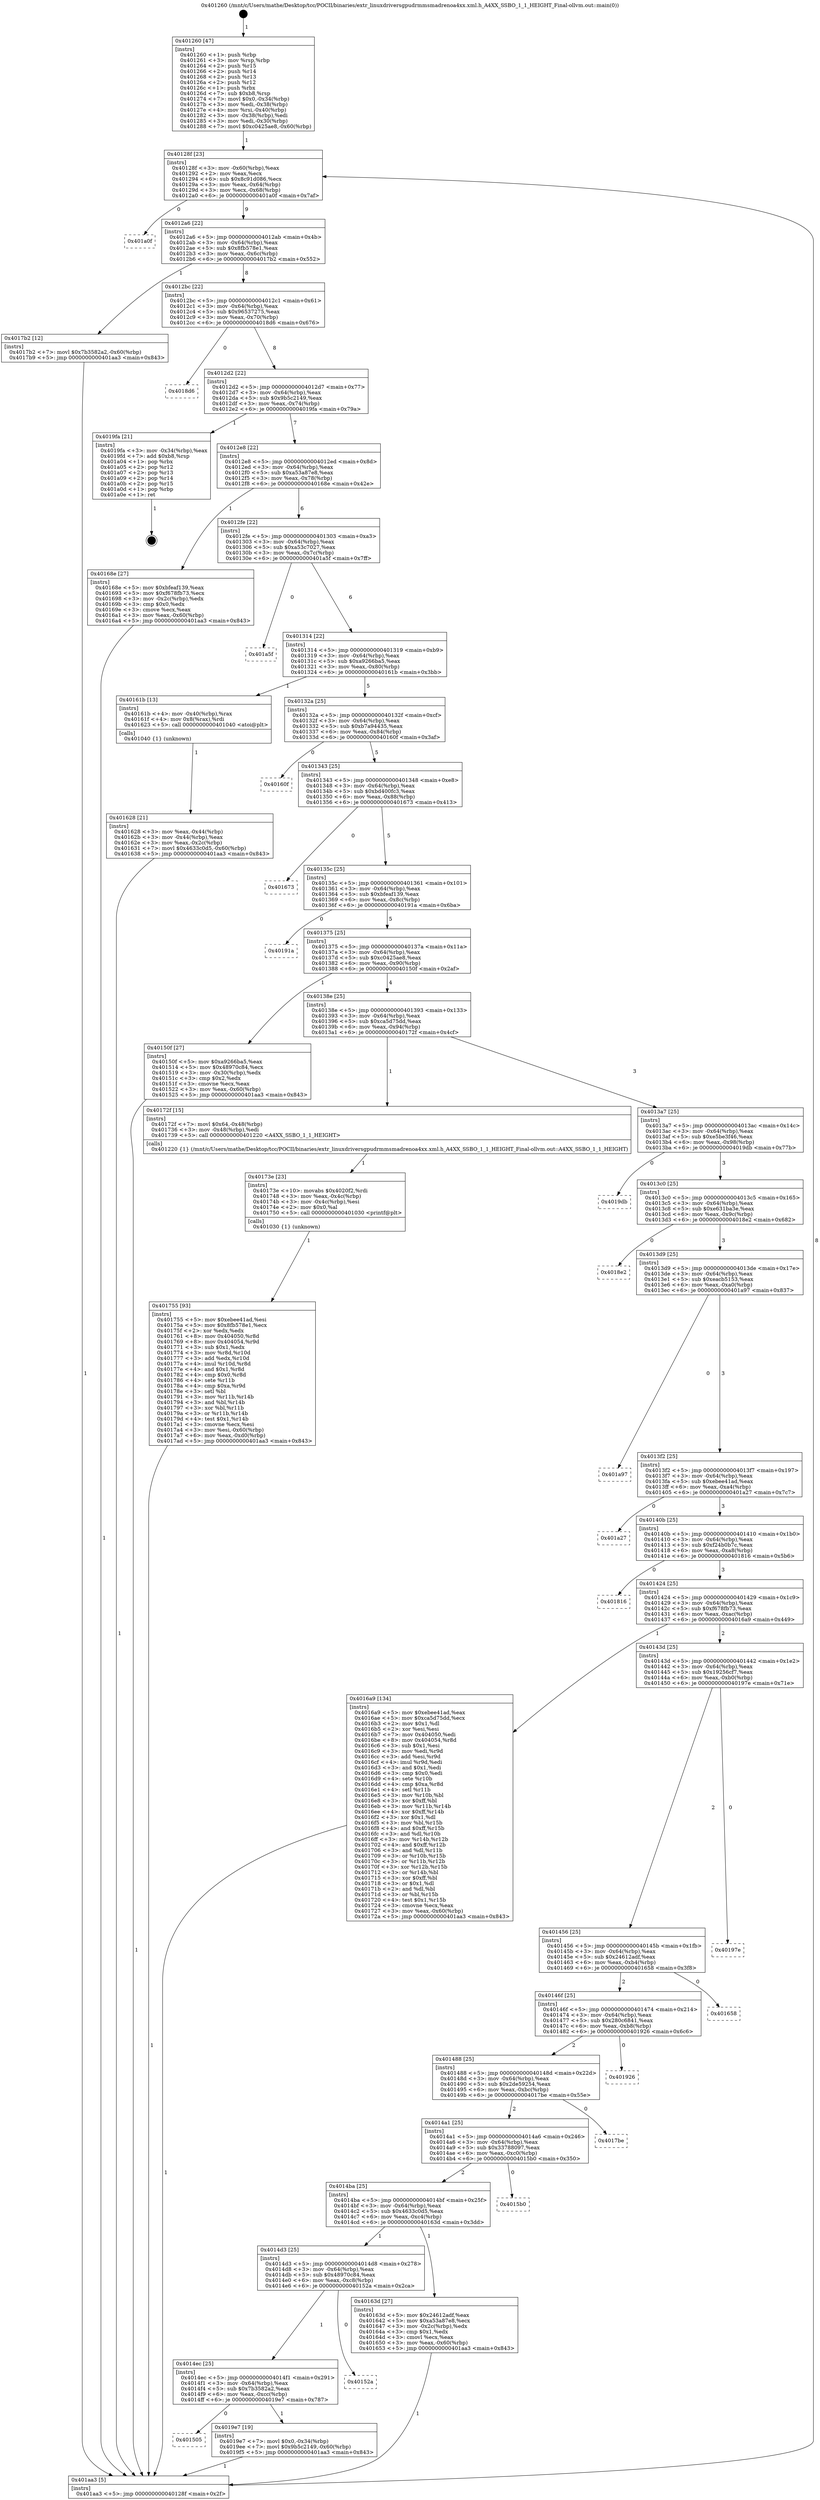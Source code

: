 digraph "0x401260" {
  label = "0x401260 (/mnt/c/Users/mathe/Desktop/tcc/POCII/binaries/extr_linuxdriversgpudrmmsmadrenoa4xx.xml.h_A4XX_SSBO_1_1_HEIGHT_Final-ollvm.out::main(0))"
  labelloc = "t"
  node[shape=record]

  Entry [label="",width=0.3,height=0.3,shape=circle,fillcolor=black,style=filled]
  "0x40128f" [label="{
     0x40128f [23]\l
     | [instrs]\l
     &nbsp;&nbsp;0x40128f \<+3\>: mov -0x60(%rbp),%eax\l
     &nbsp;&nbsp;0x401292 \<+2\>: mov %eax,%ecx\l
     &nbsp;&nbsp;0x401294 \<+6\>: sub $0x8c91d086,%ecx\l
     &nbsp;&nbsp;0x40129a \<+3\>: mov %eax,-0x64(%rbp)\l
     &nbsp;&nbsp;0x40129d \<+3\>: mov %ecx,-0x68(%rbp)\l
     &nbsp;&nbsp;0x4012a0 \<+6\>: je 0000000000401a0f \<main+0x7af\>\l
  }"]
  "0x401a0f" [label="{
     0x401a0f\l
  }", style=dashed]
  "0x4012a6" [label="{
     0x4012a6 [22]\l
     | [instrs]\l
     &nbsp;&nbsp;0x4012a6 \<+5\>: jmp 00000000004012ab \<main+0x4b\>\l
     &nbsp;&nbsp;0x4012ab \<+3\>: mov -0x64(%rbp),%eax\l
     &nbsp;&nbsp;0x4012ae \<+5\>: sub $0x8fb578e1,%eax\l
     &nbsp;&nbsp;0x4012b3 \<+3\>: mov %eax,-0x6c(%rbp)\l
     &nbsp;&nbsp;0x4012b6 \<+6\>: je 00000000004017b2 \<main+0x552\>\l
  }"]
  Exit [label="",width=0.3,height=0.3,shape=circle,fillcolor=black,style=filled,peripheries=2]
  "0x4017b2" [label="{
     0x4017b2 [12]\l
     | [instrs]\l
     &nbsp;&nbsp;0x4017b2 \<+7\>: movl $0x7b3582a2,-0x60(%rbp)\l
     &nbsp;&nbsp;0x4017b9 \<+5\>: jmp 0000000000401aa3 \<main+0x843\>\l
  }"]
  "0x4012bc" [label="{
     0x4012bc [22]\l
     | [instrs]\l
     &nbsp;&nbsp;0x4012bc \<+5\>: jmp 00000000004012c1 \<main+0x61\>\l
     &nbsp;&nbsp;0x4012c1 \<+3\>: mov -0x64(%rbp),%eax\l
     &nbsp;&nbsp;0x4012c4 \<+5\>: sub $0x96537275,%eax\l
     &nbsp;&nbsp;0x4012c9 \<+3\>: mov %eax,-0x70(%rbp)\l
     &nbsp;&nbsp;0x4012cc \<+6\>: je 00000000004018d6 \<main+0x676\>\l
  }"]
  "0x401505" [label="{
     0x401505\l
  }", style=dashed]
  "0x4018d6" [label="{
     0x4018d6\l
  }", style=dashed]
  "0x4012d2" [label="{
     0x4012d2 [22]\l
     | [instrs]\l
     &nbsp;&nbsp;0x4012d2 \<+5\>: jmp 00000000004012d7 \<main+0x77\>\l
     &nbsp;&nbsp;0x4012d7 \<+3\>: mov -0x64(%rbp),%eax\l
     &nbsp;&nbsp;0x4012da \<+5\>: sub $0x9b5c2149,%eax\l
     &nbsp;&nbsp;0x4012df \<+3\>: mov %eax,-0x74(%rbp)\l
     &nbsp;&nbsp;0x4012e2 \<+6\>: je 00000000004019fa \<main+0x79a\>\l
  }"]
  "0x4019e7" [label="{
     0x4019e7 [19]\l
     | [instrs]\l
     &nbsp;&nbsp;0x4019e7 \<+7\>: movl $0x0,-0x34(%rbp)\l
     &nbsp;&nbsp;0x4019ee \<+7\>: movl $0x9b5c2149,-0x60(%rbp)\l
     &nbsp;&nbsp;0x4019f5 \<+5\>: jmp 0000000000401aa3 \<main+0x843\>\l
  }"]
  "0x4019fa" [label="{
     0x4019fa [21]\l
     | [instrs]\l
     &nbsp;&nbsp;0x4019fa \<+3\>: mov -0x34(%rbp),%eax\l
     &nbsp;&nbsp;0x4019fd \<+7\>: add $0xb8,%rsp\l
     &nbsp;&nbsp;0x401a04 \<+1\>: pop %rbx\l
     &nbsp;&nbsp;0x401a05 \<+2\>: pop %r12\l
     &nbsp;&nbsp;0x401a07 \<+2\>: pop %r13\l
     &nbsp;&nbsp;0x401a09 \<+2\>: pop %r14\l
     &nbsp;&nbsp;0x401a0b \<+2\>: pop %r15\l
     &nbsp;&nbsp;0x401a0d \<+1\>: pop %rbp\l
     &nbsp;&nbsp;0x401a0e \<+1\>: ret\l
  }"]
  "0x4012e8" [label="{
     0x4012e8 [22]\l
     | [instrs]\l
     &nbsp;&nbsp;0x4012e8 \<+5\>: jmp 00000000004012ed \<main+0x8d\>\l
     &nbsp;&nbsp;0x4012ed \<+3\>: mov -0x64(%rbp),%eax\l
     &nbsp;&nbsp;0x4012f0 \<+5\>: sub $0xa53a87e8,%eax\l
     &nbsp;&nbsp;0x4012f5 \<+3\>: mov %eax,-0x78(%rbp)\l
     &nbsp;&nbsp;0x4012f8 \<+6\>: je 000000000040168e \<main+0x42e\>\l
  }"]
  "0x4014ec" [label="{
     0x4014ec [25]\l
     | [instrs]\l
     &nbsp;&nbsp;0x4014ec \<+5\>: jmp 00000000004014f1 \<main+0x291\>\l
     &nbsp;&nbsp;0x4014f1 \<+3\>: mov -0x64(%rbp),%eax\l
     &nbsp;&nbsp;0x4014f4 \<+5\>: sub $0x7b3582a2,%eax\l
     &nbsp;&nbsp;0x4014f9 \<+6\>: mov %eax,-0xcc(%rbp)\l
     &nbsp;&nbsp;0x4014ff \<+6\>: je 00000000004019e7 \<main+0x787\>\l
  }"]
  "0x40168e" [label="{
     0x40168e [27]\l
     | [instrs]\l
     &nbsp;&nbsp;0x40168e \<+5\>: mov $0xbfeaf139,%eax\l
     &nbsp;&nbsp;0x401693 \<+5\>: mov $0xf678fb73,%ecx\l
     &nbsp;&nbsp;0x401698 \<+3\>: mov -0x2c(%rbp),%edx\l
     &nbsp;&nbsp;0x40169b \<+3\>: cmp $0x0,%edx\l
     &nbsp;&nbsp;0x40169e \<+3\>: cmove %ecx,%eax\l
     &nbsp;&nbsp;0x4016a1 \<+3\>: mov %eax,-0x60(%rbp)\l
     &nbsp;&nbsp;0x4016a4 \<+5\>: jmp 0000000000401aa3 \<main+0x843\>\l
  }"]
  "0x4012fe" [label="{
     0x4012fe [22]\l
     | [instrs]\l
     &nbsp;&nbsp;0x4012fe \<+5\>: jmp 0000000000401303 \<main+0xa3\>\l
     &nbsp;&nbsp;0x401303 \<+3\>: mov -0x64(%rbp),%eax\l
     &nbsp;&nbsp;0x401306 \<+5\>: sub $0xa53c7027,%eax\l
     &nbsp;&nbsp;0x40130b \<+3\>: mov %eax,-0x7c(%rbp)\l
     &nbsp;&nbsp;0x40130e \<+6\>: je 0000000000401a5f \<main+0x7ff\>\l
  }"]
  "0x40152a" [label="{
     0x40152a\l
  }", style=dashed]
  "0x401a5f" [label="{
     0x401a5f\l
  }", style=dashed]
  "0x401314" [label="{
     0x401314 [22]\l
     | [instrs]\l
     &nbsp;&nbsp;0x401314 \<+5\>: jmp 0000000000401319 \<main+0xb9\>\l
     &nbsp;&nbsp;0x401319 \<+3\>: mov -0x64(%rbp),%eax\l
     &nbsp;&nbsp;0x40131c \<+5\>: sub $0xa9266ba5,%eax\l
     &nbsp;&nbsp;0x401321 \<+3\>: mov %eax,-0x80(%rbp)\l
     &nbsp;&nbsp;0x401324 \<+6\>: je 000000000040161b \<main+0x3bb\>\l
  }"]
  "0x401755" [label="{
     0x401755 [93]\l
     | [instrs]\l
     &nbsp;&nbsp;0x401755 \<+5\>: mov $0xebee41ad,%esi\l
     &nbsp;&nbsp;0x40175a \<+5\>: mov $0x8fb578e1,%ecx\l
     &nbsp;&nbsp;0x40175f \<+2\>: xor %edx,%edx\l
     &nbsp;&nbsp;0x401761 \<+8\>: mov 0x404050,%r8d\l
     &nbsp;&nbsp;0x401769 \<+8\>: mov 0x404054,%r9d\l
     &nbsp;&nbsp;0x401771 \<+3\>: sub $0x1,%edx\l
     &nbsp;&nbsp;0x401774 \<+3\>: mov %r8d,%r10d\l
     &nbsp;&nbsp;0x401777 \<+3\>: add %edx,%r10d\l
     &nbsp;&nbsp;0x40177a \<+4\>: imul %r10d,%r8d\l
     &nbsp;&nbsp;0x40177e \<+4\>: and $0x1,%r8d\l
     &nbsp;&nbsp;0x401782 \<+4\>: cmp $0x0,%r8d\l
     &nbsp;&nbsp;0x401786 \<+4\>: sete %r11b\l
     &nbsp;&nbsp;0x40178a \<+4\>: cmp $0xa,%r9d\l
     &nbsp;&nbsp;0x40178e \<+3\>: setl %bl\l
     &nbsp;&nbsp;0x401791 \<+3\>: mov %r11b,%r14b\l
     &nbsp;&nbsp;0x401794 \<+3\>: and %bl,%r14b\l
     &nbsp;&nbsp;0x401797 \<+3\>: xor %bl,%r11b\l
     &nbsp;&nbsp;0x40179a \<+3\>: or %r11b,%r14b\l
     &nbsp;&nbsp;0x40179d \<+4\>: test $0x1,%r14b\l
     &nbsp;&nbsp;0x4017a1 \<+3\>: cmovne %ecx,%esi\l
     &nbsp;&nbsp;0x4017a4 \<+3\>: mov %esi,-0x60(%rbp)\l
     &nbsp;&nbsp;0x4017a7 \<+6\>: mov %eax,-0xd0(%rbp)\l
     &nbsp;&nbsp;0x4017ad \<+5\>: jmp 0000000000401aa3 \<main+0x843\>\l
  }"]
  "0x40161b" [label="{
     0x40161b [13]\l
     | [instrs]\l
     &nbsp;&nbsp;0x40161b \<+4\>: mov -0x40(%rbp),%rax\l
     &nbsp;&nbsp;0x40161f \<+4\>: mov 0x8(%rax),%rdi\l
     &nbsp;&nbsp;0x401623 \<+5\>: call 0000000000401040 \<atoi@plt\>\l
     | [calls]\l
     &nbsp;&nbsp;0x401040 \{1\} (unknown)\l
  }"]
  "0x40132a" [label="{
     0x40132a [25]\l
     | [instrs]\l
     &nbsp;&nbsp;0x40132a \<+5\>: jmp 000000000040132f \<main+0xcf\>\l
     &nbsp;&nbsp;0x40132f \<+3\>: mov -0x64(%rbp),%eax\l
     &nbsp;&nbsp;0x401332 \<+5\>: sub $0xb7a94435,%eax\l
     &nbsp;&nbsp;0x401337 \<+6\>: mov %eax,-0x84(%rbp)\l
     &nbsp;&nbsp;0x40133d \<+6\>: je 000000000040160f \<main+0x3af\>\l
  }"]
  "0x40173e" [label="{
     0x40173e [23]\l
     | [instrs]\l
     &nbsp;&nbsp;0x40173e \<+10\>: movabs $0x4020f2,%rdi\l
     &nbsp;&nbsp;0x401748 \<+3\>: mov %eax,-0x4c(%rbp)\l
     &nbsp;&nbsp;0x40174b \<+3\>: mov -0x4c(%rbp),%esi\l
     &nbsp;&nbsp;0x40174e \<+2\>: mov $0x0,%al\l
     &nbsp;&nbsp;0x401750 \<+5\>: call 0000000000401030 \<printf@plt\>\l
     | [calls]\l
     &nbsp;&nbsp;0x401030 \{1\} (unknown)\l
  }"]
  "0x40160f" [label="{
     0x40160f\l
  }", style=dashed]
  "0x401343" [label="{
     0x401343 [25]\l
     | [instrs]\l
     &nbsp;&nbsp;0x401343 \<+5\>: jmp 0000000000401348 \<main+0xe8\>\l
     &nbsp;&nbsp;0x401348 \<+3\>: mov -0x64(%rbp),%eax\l
     &nbsp;&nbsp;0x40134b \<+5\>: sub $0xbd400fc3,%eax\l
     &nbsp;&nbsp;0x401350 \<+6\>: mov %eax,-0x88(%rbp)\l
     &nbsp;&nbsp;0x401356 \<+6\>: je 0000000000401673 \<main+0x413\>\l
  }"]
  "0x4014d3" [label="{
     0x4014d3 [25]\l
     | [instrs]\l
     &nbsp;&nbsp;0x4014d3 \<+5\>: jmp 00000000004014d8 \<main+0x278\>\l
     &nbsp;&nbsp;0x4014d8 \<+3\>: mov -0x64(%rbp),%eax\l
     &nbsp;&nbsp;0x4014db \<+5\>: sub $0x48970c84,%eax\l
     &nbsp;&nbsp;0x4014e0 \<+6\>: mov %eax,-0xc8(%rbp)\l
     &nbsp;&nbsp;0x4014e6 \<+6\>: je 000000000040152a \<main+0x2ca\>\l
  }"]
  "0x401673" [label="{
     0x401673\l
  }", style=dashed]
  "0x40135c" [label="{
     0x40135c [25]\l
     | [instrs]\l
     &nbsp;&nbsp;0x40135c \<+5\>: jmp 0000000000401361 \<main+0x101\>\l
     &nbsp;&nbsp;0x401361 \<+3\>: mov -0x64(%rbp),%eax\l
     &nbsp;&nbsp;0x401364 \<+5\>: sub $0xbfeaf139,%eax\l
     &nbsp;&nbsp;0x401369 \<+6\>: mov %eax,-0x8c(%rbp)\l
     &nbsp;&nbsp;0x40136f \<+6\>: je 000000000040191a \<main+0x6ba\>\l
  }"]
  "0x40163d" [label="{
     0x40163d [27]\l
     | [instrs]\l
     &nbsp;&nbsp;0x40163d \<+5\>: mov $0x24612adf,%eax\l
     &nbsp;&nbsp;0x401642 \<+5\>: mov $0xa53a87e8,%ecx\l
     &nbsp;&nbsp;0x401647 \<+3\>: mov -0x2c(%rbp),%edx\l
     &nbsp;&nbsp;0x40164a \<+3\>: cmp $0x1,%edx\l
     &nbsp;&nbsp;0x40164d \<+3\>: cmovl %ecx,%eax\l
     &nbsp;&nbsp;0x401650 \<+3\>: mov %eax,-0x60(%rbp)\l
     &nbsp;&nbsp;0x401653 \<+5\>: jmp 0000000000401aa3 \<main+0x843\>\l
  }"]
  "0x40191a" [label="{
     0x40191a\l
  }", style=dashed]
  "0x401375" [label="{
     0x401375 [25]\l
     | [instrs]\l
     &nbsp;&nbsp;0x401375 \<+5\>: jmp 000000000040137a \<main+0x11a\>\l
     &nbsp;&nbsp;0x40137a \<+3\>: mov -0x64(%rbp),%eax\l
     &nbsp;&nbsp;0x40137d \<+5\>: sub $0xc0425ae8,%eax\l
     &nbsp;&nbsp;0x401382 \<+6\>: mov %eax,-0x90(%rbp)\l
     &nbsp;&nbsp;0x401388 \<+6\>: je 000000000040150f \<main+0x2af\>\l
  }"]
  "0x4014ba" [label="{
     0x4014ba [25]\l
     | [instrs]\l
     &nbsp;&nbsp;0x4014ba \<+5\>: jmp 00000000004014bf \<main+0x25f\>\l
     &nbsp;&nbsp;0x4014bf \<+3\>: mov -0x64(%rbp),%eax\l
     &nbsp;&nbsp;0x4014c2 \<+5\>: sub $0x4633c0d5,%eax\l
     &nbsp;&nbsp;0x4014c7 \<+6\>: mov %eax,-0xc4(%rbp)\l
     &nbsp;&nbsp;0x4014cd \<+6\>: je 000000000040163d \<main+0x3dd\>\l
  }"]
  "0x40150f" [label="{
     0x40150f [27]\l
     | [instrs]\l
     &nbsp;&nbsp;0x40150f \<+5\>: mov $0xa9266ba5,%eax\l
     &nbsp;&nbsp;0x401514 \<+5\>: mov $0x48970c84,%ecx\l
     &nbsp;&nbsp;0x401519 \<+3\>: mov -0x30(%rbp),%edx\l
     &nbsp;&nbsp;0x40151c \<+3\>: cmp $0x2,%edx\l
     &nbsp;&nbsp;0x40151f \<+3\>: cmovne %ecx,%eax\l
     &nbsp;&nbsp;0x401522 \<+3\>: mov %eax,-0x60(%rbp)\l
     &nbsp;&nbsp;0x401525 \<+5\>: jmp 0000000000401aa3 \<main+0x843\>\l
  }"]
  "0x40138e" [label="{
     0x40138e [25]\l
     | [instrs]\l
     &nbsp;&nbsp;0x40138e \<+5\>: jmp 0000000000401393 \<main+0x133\>\l
     &nbsp;&nbsp;0x401393 \<+3\>: mov -0x64(%rbp),%eax\l
     &nbsp;&nbsp;0x401396 \<+5\>: sub $0xca5d75dd,%eax\l
     &nbsp;&nbsp;0x40139b \<+6\>: mov %eax,-0x94(%rbp)\l
     &nbsp;&nbsp;0x4013a1 \<+6\>: je 000000000040172f \<main+0x4cf\>\l
  }"]
  "0x401aa3" [label="{
     0x401aa3 [5]\l
     | [instrs]\l
     &nbsp;&nbsp;0x401aa3 \<+5\>: jmp 000000000040128f \<main+0x2f\>\l
  }"]
  "0x401260" [label="{
     0x401260 [47]\l
     | [instrs]\l
     &nbsp;&nbsp;0x401260 \<+1\>: push %rbp\l
     &nbsp;&nbsp;0x401261 \<+3\>: mov %rsp,%rbp\l
     &nbsp;&nbsp;0x401264 \<+2\>: push %r15\l
     &nbsp;&nbsp;0x401266 \<+2\>: push %r14\l
     &nbsp;&nbsp;0x401268 \<+2\>: push %r13\l
     &nbsp;&nbsp;0x40126a \<+2\>: push %r12\l
     &nbsp;&nbsp;0x40126c \<+1\>: push %rbx\l
     &nbsp;&nbsp;0x40126d \<+7\>: sub $0xb8,%rsp\l
     &nbsp;&nbsp;0x401274 \<+7\>: movl $0x0,-0x34(%rbp)\l
     &nbsp;&nbsp;0x40127b \<+3\>: mov %edi,-0x38(%rbp)\l
     &nbsp;&nbsp;0x40127e \<+4\>: mov %rsi,-0x40(%rbp)\l
     &nbsp;&nbsp;0x401282 \<+3\>: mov -0x38(%rbp),%edi\l
     &nbsp;&nbsp;0x401285 \<+3\>: mov %edi,-0x30(%rbp)\l
     &nbsp;&nbsp;0x401288 \<+7\>: movl $0xc0425ae8,-0x60(%rbp)\l
  }"]
  "0x401628" [label="{
     0x401628 [21]\l
     | [instrs]\l
     &nbsp;&nbsp;0x401628 \<+3\>: mov %eax,-0x44(%rbp)\l
     &nbsp;&nbsp;0x40162b \<+3\>: mov -0x44(%rbp),%eax\l
     &nbsp;&nbsp;0x40162e \<+3\>: mov %eax,-0x2c(%rbp)\l
     &nbsp;&nbsp;0x401631 \<+7\>: movl $0x4633c0d5,-0x60(%rbp)\l
     &nbsp;&nbsp;0x401638 \<+5\>: jmp 0000000000401aa3 \<main+0x843\>\l
  }"]
  "0x4015b0" [label="{
     0x4015b0\l
  }", style=dashed]
  "0x40172f" [label="{
     0x40172f [15]\l
     | [instrs]\l
     &nbsp;&nbsp;0x40172f \<+7\>: movl $0x64,-0x48(%rbp)\l
     &nbsp;&nbsp;0x401736 \<+3\>: mov -0x48(%rbp),%edi\l
     &nbsp;&nbsp;0x401739 \<+5\>: call 0000000000401220 \<A4XX_SSBO_1_1_HEIGHT\>\l
     | [calls]\l
     &nbsp;&nbsp;0x401220 \{1\} (/mnt/c/Users/mathe/Desktop/tcc/POCII/binaries/extr_linuxdriversgpudrmmsmadrenoa4xx.xml.h_A4XX_SSBO_1_1_HEIGHT_Final-ollvm.out::A4XX_SSBO_1_1_HEIGHT)\l
  }"]
  "0x4013a7" [label="{
     0x4013a7 [25]\l
     | [instrs]\l
     &nbsp;&nbsp;0x4013a7 \<+5\>: jmp 00000000004013ac \<main+0x14c\>\l
     &nbsp;&nbsp;0x4013ac \<+3\>: mov -0x64(%rbp),%eax\l
     &nbsp;&nbsp;0x4013af \<+5\>: sub $0xe5be3f46,%eax\l
     &nbsp;&nbsp;0x4013b4 \<+6\>: mov %eax,-0x98(%rbp)\l
     &nbsp;&nbsp;0x4013ba \<+6\>: je 00000000004019db \<main+0x77b\>\l
  }"]
  "0x4014a1" [label="{
     0x4014a1 [25]\l
     | [instrs]\l
     &nbsp;&nbsp;0x4014a1 \<+5\>: jmp 00000000004014a6 \<main+0x246\>\l
     &nbsp;&nbsp;0x4014a6 \<+3\>: mov -0x64(%rbp),%eax\l
     &nbsp;&nbsp;0x4014a9 \<+5\>: sub $0x33788097,%eax\l
     &nbsp;&nbsp;0x4014ae \<+6\>: mov %eax,-0xc0(%rbp)\l
     &nbsp;&nbsp;0x4014b4 \<+6\>: je 00000000004015b0 \<main+0x350\>\l
  }"]
  "0x4019db" [label="{
     0x4019db\l
  }", style=dashed]
  "0x4013c0" [label="{
     0x4013c0 [25]\l
     | [instrs]\l
     &nbsp;&nbsp;0x4013c0 \<+5\>: jmp 00000000004013c5 \<main+0x165\>\l
     &nbsp;&nbsp;0x4013c5 \<+3\>: mov -0x64(%rbp),%eax\l
     &nbsp;&nbsp;0x4013c8 \<+5\>: sub $0xe631ba3e,%eax\l
     &nbsp;&nbsp;0x4013cd \<+6\>: mov %eax,-0x9c(%rbp)\l
     &nbsp;&nbsp;0x4013d3 \<+6\>: je 00000000004018e2 \<main+0x682\>\l
  }"]
  "0x4017be" [label="{
     0x4017be\l
  }", style=dashed]
  "0x4018e2" [label="{
     0x4018e2\l
  }", style=dashed]
  "0x4013d9" [label="{
     0x4013d9 [25]\l
     | [instrs]\l
     &nbsp;&nbsp;0x4013d9 \<+5\>: jmp 00000000004013de \<main+0x17e\>\l
     &nbsp;&nbsp;0x4013de \<+3\>: mov -0x64(%rbp),%eax\l
     &nbsp;&nbsp;0x4013e1 \<+5\>: sub $0xeacb5153,%eax\l
     &nbsp;&nbsp;0x4013e6 \<+6\>: mov %eax,-0xa0(%rbp)\l
     &nbsp;&nbsp;0x4013ec \<+6\>: je 0000000000401a97 \<main+0x837\>\l
  }"]
  "0x401488" [label="{
     0x401488 [25]\l
     | [instrs]\l
     &nbsp;&nbsp;0x401488 \<+5\>: jmp 000000000040148d \<main+0x22d\>\l
     &nbsp;&nbsp;0x40148d \<+3\>: mov -0x64(%rbp),%eax\l
     &nbsp;&nbsp;0x401490 \<+5\>: sub $0x2de59254,%eax\l
     &nbsp;&nbsp;0x401495 \<+6\>: mov %eax,-0xbc(%rbp)\l
     &nbsp;&nbsp;0x40149b \<+6\>: je 00000000004017be \<main+0x55e\>\l
  }"]
  "0x401a97" [label="{
     0x401a97\l
  }", style=dashed]
  "0x4013f2" [label="{
     0x4013f2 [25]\l
     | [instrs]\l
     &nbsp;&nbsp;0x4013f2 \<+5\>: jmp 00000000004013f7 \<main+0x197\>\l
     &nbsp;&nbsp;0x4013f7 \<+3\>: mov -0x64(%rbp),%eax\l
     &nbsp;&nbsp;0x4013fa \<+5\>: sub $0xebee41ad,%eax\l
     &nbsp;&nbsp;0x4013ff \<+6\>: mov %eax,-0xa4(%rbp)\l
     &nbsp;&nbsp;0x401405 \<+6\>: je 0000000000401a27 \<main+0x7c7\>\l
  }"]
  "0x401926" [label="{
     0x401926\l
  }", style=dashed]
  "0x401a27" [label="{
     0x401a27\l
  }", style=dashed]
  "0x40140b" [label="{
     0x40140b [25]\l
     | [instrs]\l
     &nbsp;&nbsp;0x40140b \<+5\>: jmp 0000000000401410 \<main+0x1b0\>\l
     &nbsp;&nbsp;0x401410 \<+3\>: mov -0x64(%rbp),%eax\l
     &nbsp;&nbsp;0x401413 \<+5\>: sub $0xf24b0b7c,%eax\l
     &nbsp;&nbsp;0x401418 \<+6\>: mov %eax,-0xa8(%rbp)\l
     &nbsp;&nbsp;0x40141e \<+6\>: je 0000000000401816 \<main+0x5b6\>\l
  }"]
  "0x40146f" [label="{
     0x40146f [25]\l
     | [instrs]\l
     &nbsp;&nbsp;0x40146f \<+5\>: jmp 0000000000401474 \<main+0x214\>\l
     &nbsp;&nbsp;0x401474 \<+3\>: mov -0x64(%rbp),%eax\l
     &nbsp;&nbsp;0x401477 \<+5\>: sub $0x280c6841,%eax\l
     &nbsp;&nbsp;0x40147c \<+6\>: mov %eax,-0xb8(%rbp)\l
     &nbsp;&nbsp;0x401482 \<+6\>: je 0000000000401926 \<main+0x6c6\>\l
  }"]
  "0x401816" [label="{
     0x401816\l
  }", style=dashed]
  "0x401424" [label="{
     0x401424 [25]\l
     | [instrs]\l
     &nbsp;&nbsp;0x401424 \<+5\>: jmp 0000000000401429 \<main+0x1c9\>\l
     &nbsp;&nbsp;0x401429 \<+3\>: mov -0x64(%rbp),%eax\l
     &nbsp;&nbsp;0x40142c \<+5\>: sub $0xf678fb73,%eax\l
     &nbsp;&nbsp;0x401431 \<+6\>: mov %eax,-0xac(%rbp)\l
     &nbsp;&nbsp;0x401437 \<+6\>: je 00000000004016a9 \<main+0x449\>\l
  }"]
  "0x401658" [label="{
     0x401658\l
  }", style=dashed]
  "0x4016a9" [label="{
     0x4016a9 [134]\l
     | [instrs]\l
     &nbsp;&nbsp;0x4016a9 \<+5\>: mov $0xebee41ad,%eax\l
     &nbsp;&nbsp;0x4016ae \<+5\>: mov $0xca5d75dd,%ecx\l
     &nbsp;&nbsp;0x4016b3 \<+2\>: mov $0x1,%dl\l
     &nbsp;&nbsp;0x4016b5 \<+2\>: xor %esi,%esi\l
     &nbsp;&nbsp;0x4016b7 \<+7\>: mov 0x404050,%edi\l
     &nbsp;&nbsp;0x4016be \<+8\>: mov 0x404054,%r8d\l
     &nbsp;&nbsp;0x4016c6 \<+3\>: sub $0x1,%esi\l
     &nbsp;&nbsp;0x4016c9 \<+3\>: mov %edi,%r9d\l
     &nbsp;&nbsp;0x4016cc \<+3\>: add %esi,%r9d\l
     &nbsp;&nbsp;0x4016cf \<+4\>: imul %r9d,%edi\l
     &nbsp;&nbsp;0x4016d3 \<+3\>: and $0x1,%edi\l
     &nbsp;&nbsp;0x4016d6 \<+3\>: cmp $0x0,%edi\l
     &nbsp;&nbsp;0x4016d9 \<+4\>: sete %r10b\l
     &nbsp;&nbsp;0x4016dd \<+4\>: cmp $0xa,%r8d\l
     &nbsp;&nbsp;0x4016e1 \<+4\>: setl %r11b\l
     &nbsp;&nbsp;0x4016e5 \<+3\>: mov %r10b,%bl\l
     &nbsp;&nbsp;0x4016e8 \<+3\>: xor $0xff,%bl\l
     &nbsp;&nbsp;0x4016eb \<+3\>: mov %r11b,%r14b\l
     &nbsp;&nbsp;0x4016ee \<+4\>: xor $0xff,%r14b\l
     &nbsp;&nbsp;0x4016f2 \<+3\>: xor $0x1,%dl\l
     &nbsp;&nbsp;0x4016f5 \<+3\>: mov %bl,%r15b\l
     &nbsp;&nbsp;0x4016f8 \<+4\>: and $0xff,%r15b\l
     &nbsp;&nbsp;0x4016fc \<+3\>: and %dl,%r10b\l
     &nbsp;&nbsp;0x4016ff \<+3\>: mov %r14b,%r12b\l
     &nbsp;&nbsp;0x401702 \<+4\>: and $0xff,%r12b\l
     &nbsp;&nbsp;0x401706 \<+3\>: and %dl,%r11b\l
     &nbsp;&nbsp;0x401709 \<+3\>: or %r10b,%r15b\l
     &nbsp;&nbsp;0x40170c \<+3\>: or %r11b,%r12b\l
     &nbsp;&nbsp;0x40170f \<+3\>: xor %r12b,%r15b\l
     &nbsp;&nbsp;0x401712 \<+3\>: or %r14b,%bl\l
     &nbsp;&nbsp;0x401715 \<+3\>: xor $0xff,%bl\l
     &nbsp;&nbsp;0x401718 \<+3\>: or $0x1,%dl\l
     &nbsp;&nbsp;0x40171b \<+2\>: and %dl,%bl\l
     &nbsp;&nbsp;0x40171d \<+3\>: or %bl,%r15b\l
     &nbsp;&nbsp;0x401720 \<+4\>: test $0x1,%r15b\l
     &nbsp;&nbsp;0x401724 \<+3\>: cmovne %ecx,%eax\l
     &nbsp;&nbsp;0x401727 \<+3\>: mov %eax,-0x60(%rbp)\l
     &nbsp;&nbsp;0x40172a \<+5\>: jmp 0000000000401aa3 \<main+0x843\>\l
  }"]
  "0x40143d" [label="{
     0x40143d [25]\l
     | [instrs]\l
     &nbsp;&nbsp;0x40143d \<+5\>: jmp 0000000000401442 \<main+0x1e2\>\l
     &nbsp;&nbsp;0x401442 \<+3\>: mov -0x64(%rbp),%eax\l
     &nbsp;&nbsp;0x401445 \<+5\>: sub $0x19256cf7,%eax\l
     &nbsp;&nbsp;0x40144a \<+6\>: mov %eax,-0xb0(%rbp)\l
     &nbsp;&nbsp;0x401450 \<+6\>: je 000000000040197e \<main+0x71e\>\l
  }"]
  "0x401456" [label="{
     0x401456 [25]\l
     | [instrs]\l
     &nbsp;&nbsp;0x401456 \<+5\>: jmp 000000000040145b \<main+0x1fb\>\l
     &nbsp;&nbsp;0x40145b \<+3\>: mov -0x64(%rbp),%eax\l
     &nbsp;&nbsp;0x40145e \<+5\>: sub $0x24612adf,%eax\l
     &nbsp;&nbsp;0x401463 \<+6\>: mov %eax,-0xb4(%rbp)\l
     &nbsp;&nbsp;0x401469 \<+6\>: je 0000000000401658 \<main+0x3f8\>\l
  }"]
  "0x40197e" [label="{
     0x40197e\l
  }", style=dashed]
  Entry -> "0x401260" [label=" 1"]
  "0x40128f" -> "0x401a0f" [label=" 0"]
  "0x40128f" -> "0x4012a6" [label=" 9"]
  "0x4019fa" -> Exit [label=" 1"]
  "0x4012a6" -> "0x4017b2" [label=" 1"]
  "0x4012a6" -> "0x4012bc" [label=" 8"]
  "0x4019e7" -> "0x401aa3" [label=" 1"]
  "0x4012bc" -> "0x4018d6" [label=" 0"]
  "0x4012bc" -> "0x4012d2" [label=" 8"]
  "0x4014ec" -> "0x401505" [label=" 0"]
  "0x4012d2" -> "0x4019fa" [label=" 1"]
  "0x4012d2" -> "0x4012e8" [label=" 7"]
  "0x4014ec" -> "0x4019e7" [label=" 1"]
  "0x4012e8" -> "0x40168e" [label=" 1"]
  "0x4012e8" -> "0x4012fe" [label=" 6"]
  "0x4014d3" -> "0x4014ec" [label=" 1"]
  "0x4012fe" -> "0x401a5f" [label=" 0"]
  "0x4012fe" -> "0x401314" [label=" 6"]
  "0x4014d3" -> "0x40152a" [label=" 0"]
  "0x401314" -> "0x40161b" [label=" 1"]
  "0x401314" -> "0x40132a" [label=" 5"]
  "0x4017b2" -> "0x401aa3" [label=" 1"]
  "0x40132a" -> "0x40160f" [label=" 0"]
  "0x40132a" -> "0x401343" [label=" 5"]
  "0x401755" -> "0x401aa3" [label=" 1"]
  "0x401343" -> "0x401673" [label=" 0"]
  "0x401343" -> "0x40135c" [label=" 5"]
  "0x40173e" -> "0x401755" [label=" 1"]
  "0x40135c" -> "0x40191a" [label=" 0"]
  "0x40135c" -> "0x401375" [label=" 5"]
  "0x40172f" -> "0x40173e" [label=" 1"]
  "0x401375" -> "0x40150f" [label=" 1"]
  "0x401375" -> "0x40138e" [label=" 4"]
  "0x40150f" -> "0x401aa3" [label=" 1"]
  "0x401260" -> "0x40128f" [label=" 1"]
  "0x401aa3" -> "0x40128f" [label=" 8"]
  "0x40161b" -> "0x401628" [label=" 1"]
  "0x401628" -> "0x401aa3" [label=" 1"]
  "0x40168e" -> "0x401aa3" [label=" 1"]
  "0x40138e" -> "0x40172f" [label=" 1"]
  "0x40138e" -> "0x4013a7" [label=" 3"]
  "0x40163d" -> "0x401aa3" [label=" 1"]
  "0x4013a7" -> "0x4019db" [label=" 0"]
  "0x4013a7" -> "0x4013c0" [label=" 3"]
  "0x4014ba" -> "0x40163d" [label=" 1"]
  "0x4013c0" -> "0x4018e2" [label=" 0"]
  "0x4013c0" -> "0x4013d9" [label=" 3"]
  "0x4016a9" -> "0x401aa3" [label=" 1"]
  "0x4013d9" -> "0x401a97" [label=" 0"]
  "0x4013d9" -> "0x4013f2" [label=" 3"]
  "0x4014a1" -> "0x4015b0" [label=" 0"]
  "0x4013f2" -> "0x401a27" [label=" 0"]
  "0x4013f2" -> "0x40140b" [label=" 3"]
  "0x4014ba" -> "0x4014d3" [label=" 1"]
  "0x40140b" -> "0x401816" [label=" 0"]
  "0x40140b" -> "0x401424" [label=" 3"]
  "0x401488" -> "0x4017be" [label=" 0"]
  "0x401424" -> "0x4016a9" [label=" 1"]
  "0x401424" -> "0x40143d" [label=" 2"]
  "0x4014a1" -> "0x4014ba" [label=" 2"]
  "0x40143d" -> "0x40197e" [label=" 0"]
  "0x40143d" -> "0x401456" [label=" 2"]
  "0x40146f" -> "0x401488" [label=" 2"]
  "0x401456" -> "0x401658" [label=" 0"]
  "0x401456" -> "0x40146f" [label=" 2"]
  "0x401488" -> "0x4014a1" [label=" 2"]
  "0x40146f" -> "0x401926" [label=" 0"]
}
